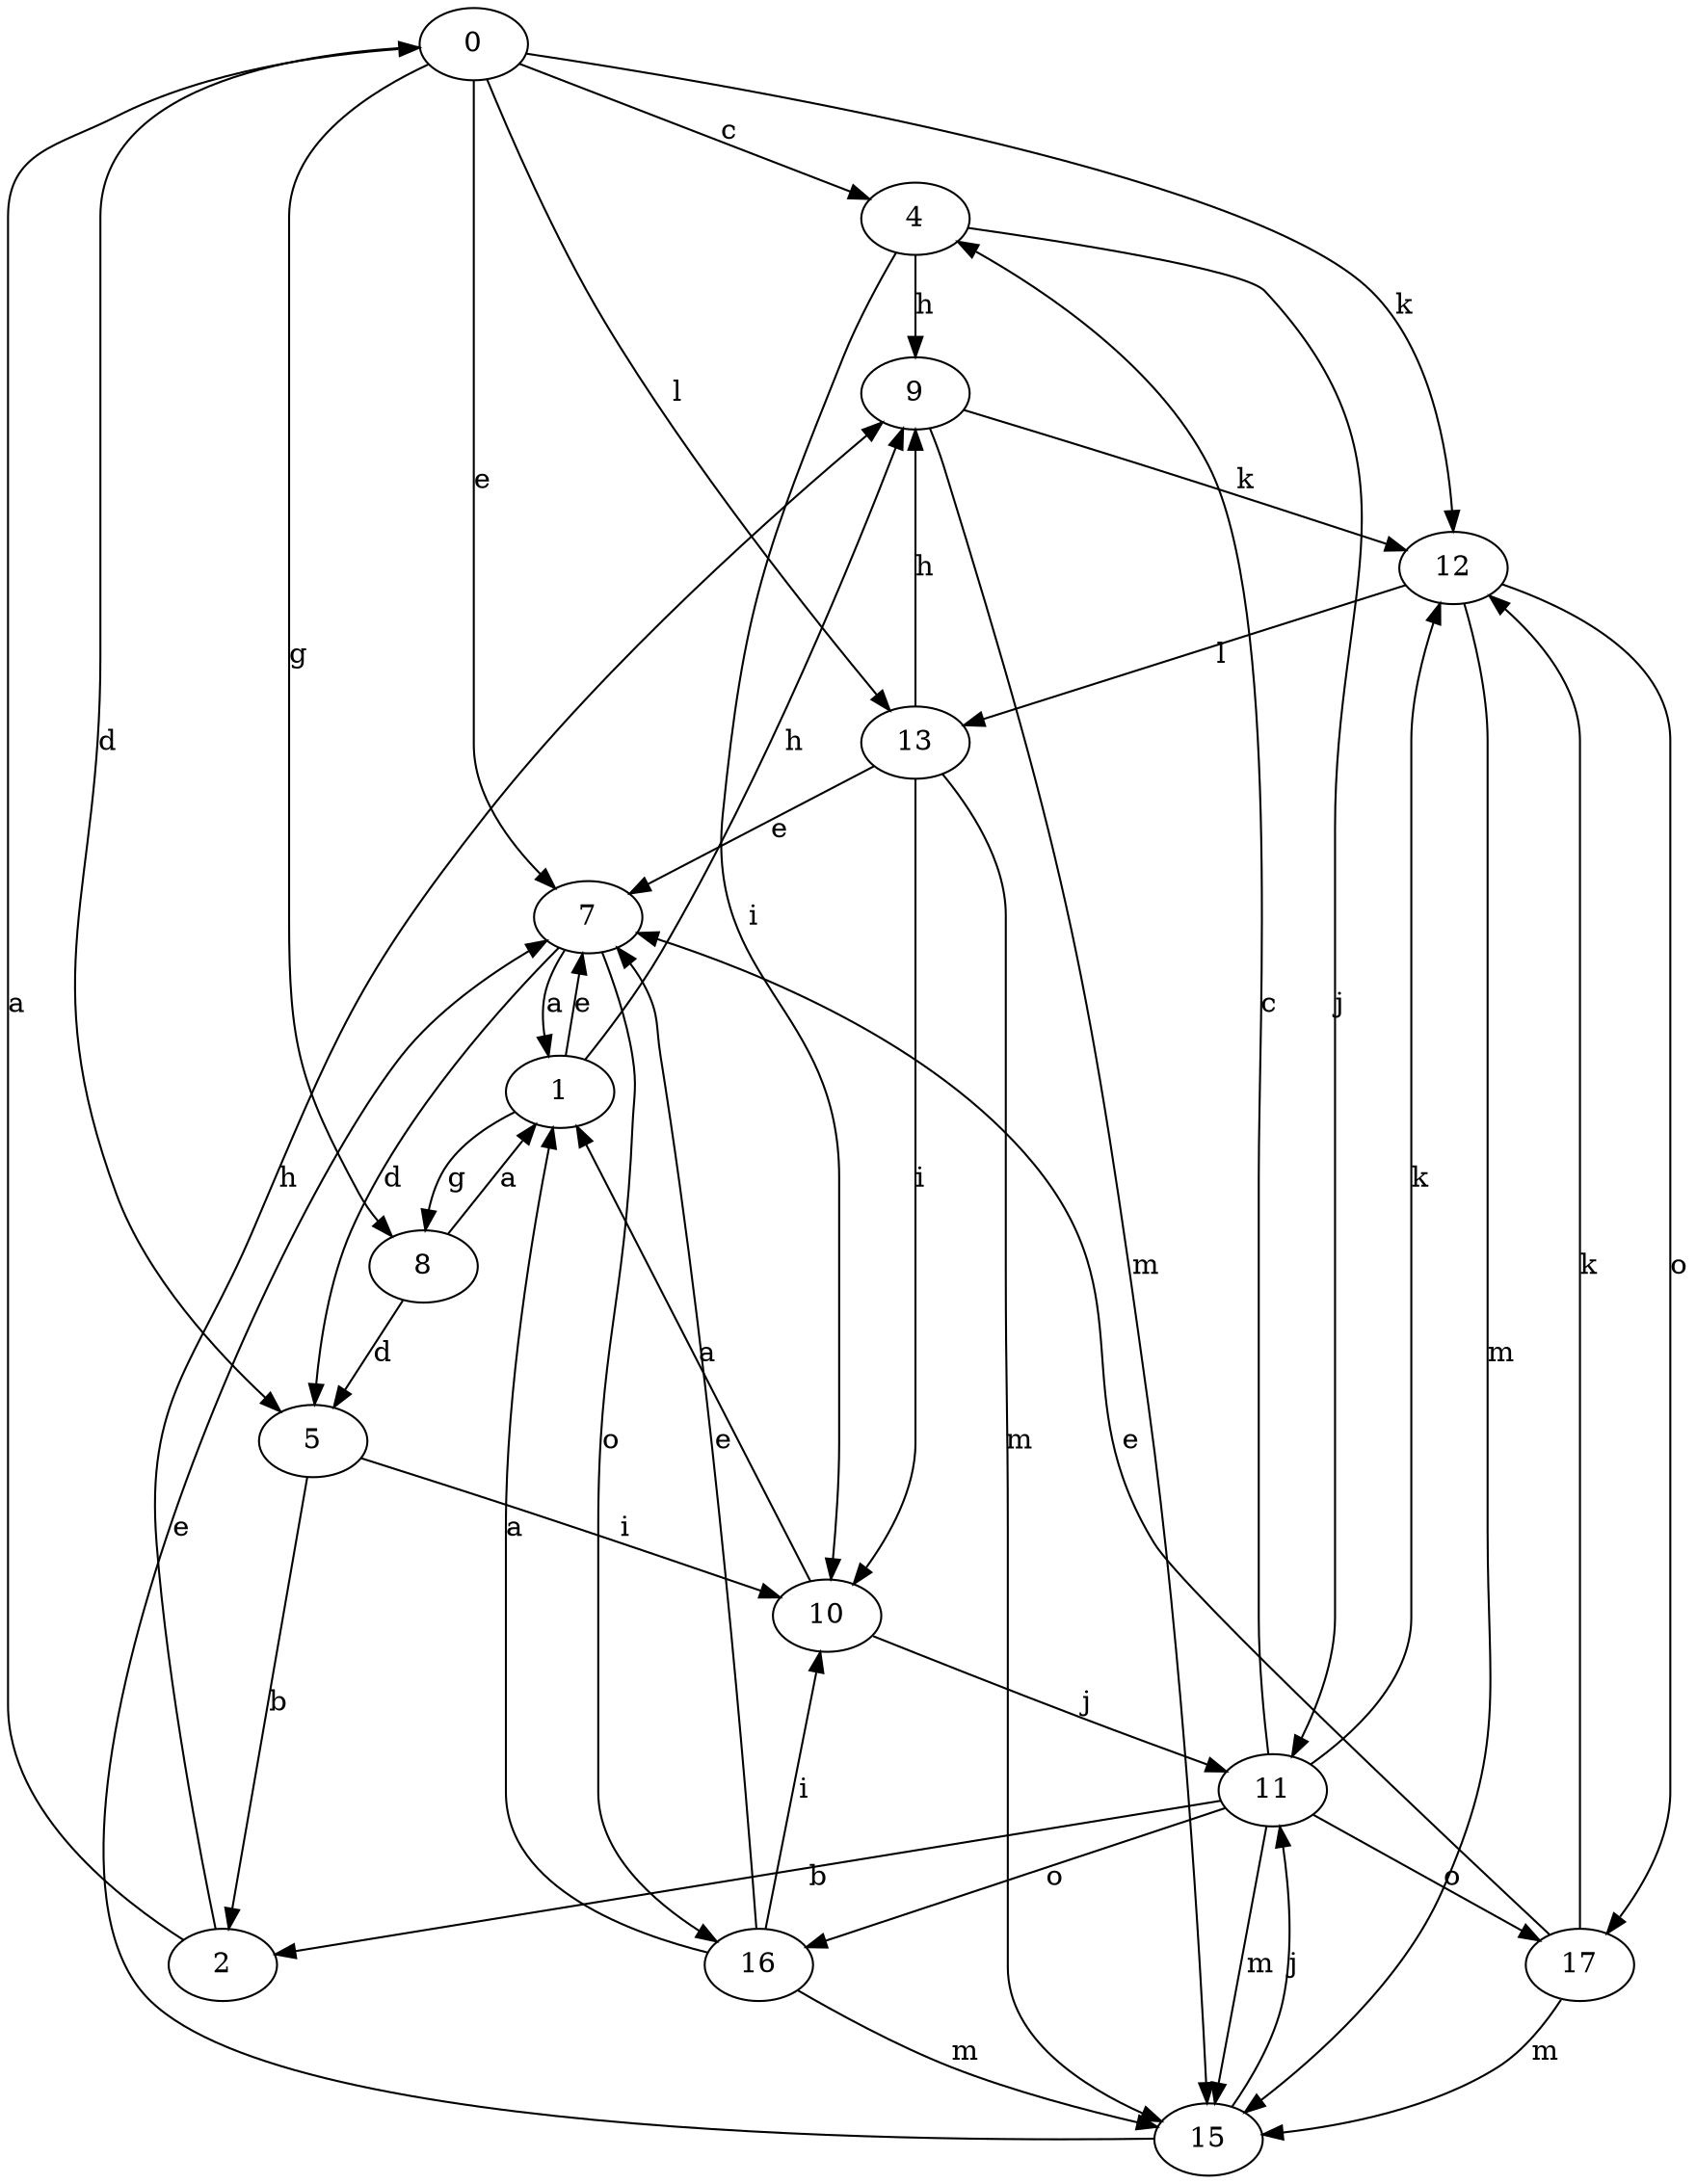 strict digraph  {
0;
1;
2;
4;
5;
7;
8;
9;
10;
11;
12;
13;
15;
16;
17;
0 -> 4  [label=c];
0 -> 5  [label=d];
0 -> 7  [label=e];
0 -> 8  [label=g];
0 -> 12  [label=k];
0 -> 13  [label=l];
1 -> 7  [label=e];
1 -> 8  [label=g];
1 -> 9  [label=h];
2 -> 0  [label=a];
2 -> 9  [label=h];
4 -> 9  [label=h];
4 -> 10  [label=i];
4 -> 11  [label=j];
5 -> 2  [label=b];
5 -> 10  [label=i];
7 -> 1  [label=a];
7 -> 5  [label=d];
7 -> 16  [label=o];
8 -> 1  [label=a];
8 -> 5  [label=d];
9 -> 12  [label=k];
9 -> 15  [label=m];
10 -> 1  [label=a];
10 -> 11  [label=j];
11 -> 2  [label=b];
11 -> 4  [label=c];
11 -> 12  [label=k];
11 -> 15  [label=m];
11 -> 16  [label=o];
11 -> 17  [label=o];
12 -> 13  [label=l];
12 -> 15  [label=m];
12 -> 17  [label=o];
13 -> 7  [label=e];
13 -> 9  [label=h];
13 -> 10  [label=i];
13 -> 15  [label=m];
15 -> 7  [label=e];
15 -> 11  [label=j];
16 -> 1  [label=a];
16 -> 7  [label=e];
16 -> 10  [label=i];
16 -> 15  [label=m];
17 -> 7  [label=e];
17 -> 12  [label=k];
17 -> 15  [label=m];
}
